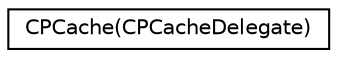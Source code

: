 digraph "Graphical Class Hierarchy"
{
  edge [fontname="Helvetica",fontsize="10",labelfontname="Helvetica",labelfontsize="10"];
  node [fontname="Helvetica",fontsize="10",shape=record];
  rankdir="LR";
  Node1 [label="CPCache(CPCacheDelegate)",height=0.2,width=0.4,color="black", fillcolor="white", style="filled",URL="$category_c_p_cache_07_c_p_cache_delegate_08.html"];
}
